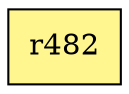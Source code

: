 digraph G {
rankdir=BT;ranksep="2.0";
"r482" [shape=record,fillcolor=khaki1,style=filled,label="{r482}"];
}